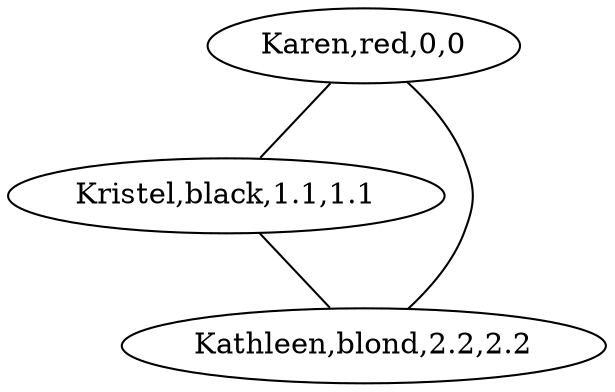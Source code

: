 graph G {
0[label="Karen,red,0,0"];
1[label="Kristel,black,1.1,1.1"];
2[label="Kathleen,blond,2.2,2.2"];
0--1 ;
1--2 ;
2--0 ;
}
